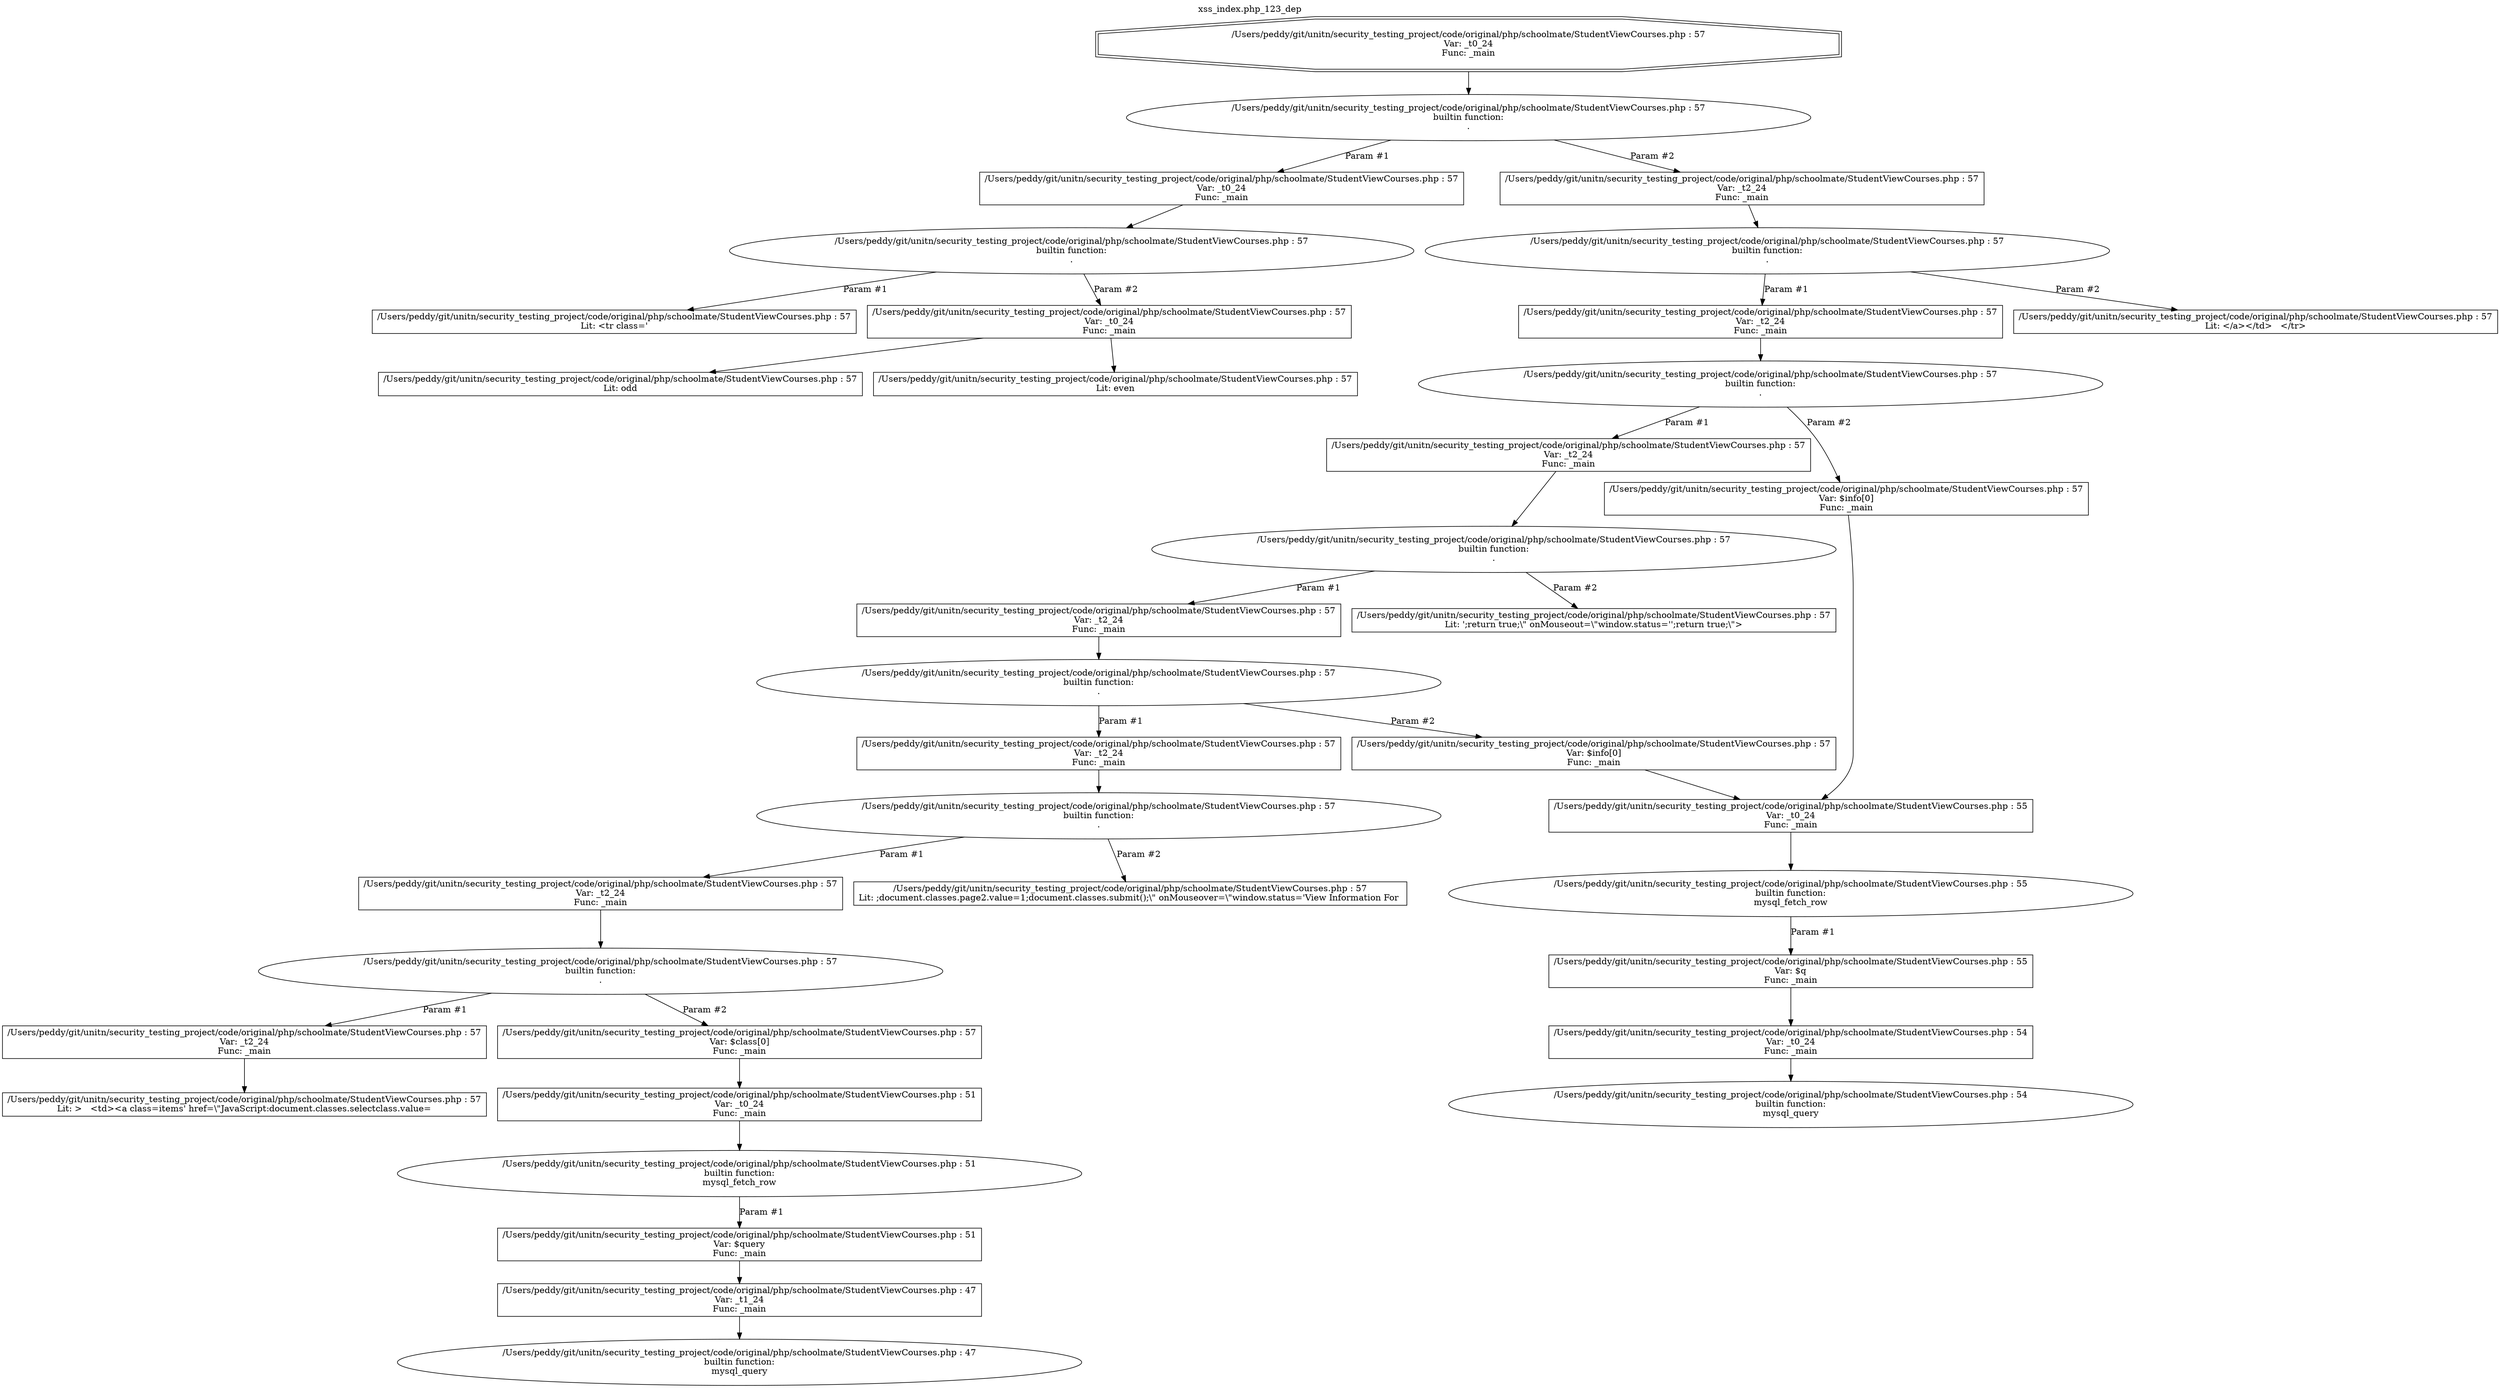 digraph cfg {
  label="xss_index.php_123_dep";
  labelloc=t;
  n1 [shape=doubleoctagon, label="/Users/peddy/git/unitn/security_testing_project/code/original/php/schoolmate/StudentViewCourses.php : 57\nVar: _t0_24\nFunc: _main\n"];
  n2 [shape=ellipse, label="/Users/peddy/git/unitn/security_testing_project/code/original/php/schoolmate/StudentViewCourses.php : 57\nbuiltin function:\n.\n"];
  n3 [shape=box, label="/Users/peddy/git/unitn/security_testing_project/code/original/php/schoolmate/StudentViewCourses.php : 57\nVar: _t0_24\nFunc: _main\n"];
  n4 [shape=ellipse, label="/Users/peddy/git/unitn/security_testing_project/code/original/php/schoolmate/StudentViewCourses.php : 57\nbuiltin function:\n.\n"];
  n5 [shape=box, label="/Users/peddy/git/unitn/security_testing_project/code/original/php/schoolmate/StudentViewCourses.php : 57\nLit: <tr class='\n"];
  n6 [shape=box, label="/Users/peddy/git/unitn/security_testing_project/code/original/php/schoolmate/StudentViewCourses.php : 57\nVar: _t0_24\nFunc: _main\n"];
  n7 [shape=box, label="/Users/peddy/git/unitn/security_testing_project/code/original/php/schoolmate/StudentViewCourses.php : 57\nLit: odd\n"];
  n8 [shape=box, label="/Users/peddy/git/unitn/security_testing_project/code/original/php/schoolmate/StudentViewCourses.php : 57\nLit: even\n"];
  n9 [shape=box, label="/Users/peddy/git/unitn/security_testing_project/code/original/php/schoolmate/StudentViewCourses.php : 57\nVar: _t2_24\nFunc: _main\n"];
  n10 [shape=ellipse, label="/Users/peddy/git/unitn/security_testing_project/code/original/php/schoolmate/StudentViewCourses.php : 57\nbuiltin function:\n.\n"];
  n11 [shape=box, label="/Users/peddy/git/unitn/security_testing_project/code/original/php/schoolmate/StudentViewCourses.php : 57\nVar: _t2_24\nFunc: _main\n"];
  n12 [shape=ellipse, label="/Users/peddy/git/unitn/security_testing_project/code/original/php/schoolmate/StudentViewCourses.php : 57\nbuiltin function:\n.\n"];
  n13 [shape=box, label="/Users/peddy/git/unitn/security_testing_project/code/original/php/schoolmate/StudentViewCourses.php : 57\nVar: _t2_24\nFunc: _main\n"];
  n14 [shape=ellipse, label="/Users/peddy/git/unitn/security_testing_project/code/original/php/schoolmate/StudentViewCourses.php : 57\nbuiltin function:\n.\n"];
  n15 [shape=box, label="/Users/peddy/git/unitn/security_testing_project/code/original/php/schoolmate/StudentViewCourses.php : 57\nVar: _t2_24\nFunc: _main\n"];
  n16 [shape=ellipse, label="/Users/peddy/git/unitn/security_testing_project/code/original/php/schoolmate/StudentViewCourses.php : 57\nbuiltin function:\n.\n"];
  n17 [shape=box, label="/Users/peddy/git/unitn/security_testing_project/code/original/php/schoolmate/StudentViewCourses.php : 57\nVar: _t2_24\nFunc: _main\n"];
  n18 [shape=ellipse, label="/Users/peddy/git/unitn/security_testing_project/code/original/php/schoolmate/StudentViewCourses.php : 57\nbuiltin function:\n.\n"];
  n19 [shape=box, label="/Users/peddy/git/unitn/security_testing_project/code/original/php/schoolmate/StudentViewCourses.php : 57\nVar: _t2_24\nFunc: _main\n"];
  n20 [shape=ellipse, label="/Users/peddy/git/unitn/security_testing_project/code/original/php/schoolmate/StudentViewCourses.php : 57\nbuiltin function:\n.\n"];
  n21 [shape=box, label="/Users/peddy/git/unitn/security_testing_project/code/original/php/schoolmate/StudentViewCourses.php : 57\nVar: _t2_24\nFunc: _main\n"];
  n22 [shape=box, label="/Users/peddy/git/unitn/security_testing_project/code/original/php/schoolmate/StudentViewCourses.php : 57\nLit: >   <td><a class=items' href=\\\"JavaScript:document.classes.selectclass.value=\n"];
  n23 [shape=box, label="/Users/peddy/git/unitn/security_testing_project/code/original/php/schoolmate/StudentViewCourses.php : 57\nVar: $class[0]\nFunc: _main\n"];
  n24 [shape=box, label="/Users/peddy/git/unitn/security_testing_project/code/original/php/schoolmate/StudentViewCourses.php : 51\nVar: _t0_24\nFunc: _main\n"];
  n25 [shape=ellipse, label="/Users/peddy/git/unitn/security_testing_project/code/original/php/schoolmate/StudentViewCourses.php : 51\nbuiltin function:\nmysql_fetch_row\n"];
  n26 [shape=box, label="/Users/peddy/git/unitn/security_testing_project/code/original/php/schoolmate/StudentViewCourses.php : 51\nVar: $query\nFunc: _main\n"];
  n27 [shape=box, label="/Users/peddy/git/unitn/security_testing_project/code/original/php/schoolmate/StudentViewCourses.php : 47\nVar: _t1_24\nFunc: _main\n"];
  n28 [shape=ellipse, label="/Users/peddy/git/unitn/security_testing_project/code/original/php/schoolmate/StudentViewCourses.php : 47\nbuiltin function:\nmysql_query\n"];
  n29 [shape=box, label="/Users/peddy/git/unitn/security_testing_project/code/original/php/schoolmate/StudentViewCourses.php : 57\nLit: ;document.classes.page2.value=1;document.classes.submit();\\\" onMouseover=\\\"window.status='View Information For \n"];
  n30 [shape=box, label="/Users/peddy/git/unitn/security_testing_project/code/original/php/schoolmate/StudentViewCourses.php : 57\nVar: $info[0]\nFunc: _main\n"];
  n31 [shape=box, label="/Users/peddy/git/unitn/security_testing_project/code/original/php/schoolmate/StudentViewCourses.php : 55\nVar: _t0_24\nFunc: _main\n"];
  n32 [shape=ellipse, label="/Users/peddy/git/unitn/security_testing_project/code/original/php/schoolmate/StudentViewCourses.php : 55\nbuiltin function:\nmysql_fetch_row\n"];
  n33 [shape=box, label="/Users/peddy/git/unitn/security_testing_project/code/original/php/schoolmate/StudentViewCourses.php : 55\nVar: $q\nFunc: _main\n"];
  n34 [shape=box, label="/Users/peddy/git/unitn/security_testing_project/code/original/php/schoolmate/StudentViewCourses.php : 54\nVar: _t0_24\nFunc: _main\n"];
  n35 [shape=ellipse, label="/Users/peddy/git/unitn/security_testing_project/code/original/php/schoolmate/StudentViewCourses.php : 54\nbuiltin function:\nmysql_query\n"];
  n36 [shape=box, label="/Users/peddy/git/unitn/security_testing_project/code/original/php/schoolmate/StudentViewCourses.php : 57\nLit: ';return true;\\\" onMouseout=\\\"window.status='';return true;\\\">\n"];
  n37 [shape=box, label="/Users/peddy/git/unitn/security_testing_project/code/original/php/schoolmate/StudentViewCourses.php : 57\nVar: $info[0]\nFunc: _main\n"];
  n38 [shape=box, label="/Users/peddy/git/unitn/security_testing_project/code/original/php/schoolmate/StudentViewCourses.php : 57\nLit: </a></td>   </tr>\n"];
  n1 -> n2;
  n3 -> n4;
  n4 -> n5[label="Param #1"];
  n4 -> n6[label="Param #2"];
  n6 -> n7;
  n6 -> n8;
  n2 -> n3[label="Param #1"];
  n2 -> n9[label="Param #2"];
  n9 -> n10;
  n11 -> n12;
  n13 -> n14;
  n15 -> n16;
  n17 -> n18;
  n19 -> n20;
  n21 -> n22;
  n20 -> n21[label="Param #1"];
  n20 -> n23[label="Param #2"];
  n24 -> n25;
  n27 -> n28;
  n26 -> n27;
  n25 -> n26[label="Param #1"];
  n23 -> n24;
  n18 -> n19[label="Param #1"];
  n18 -> n29[label="Param #2"];
  n16 -> n17[label="Param #1"];
  n16 -> n30[label="Param #2"];
  n31 -> n32;
  n34 -> n35;
  n33 -> n34;
  n32 -> n33[label="Param #1"];
  n30 -> n31;
  n14 -> n15[label="Param #1"];
  n14 -> n36[label="Param #2"];
  n12 -> n13[label="Param #1"];
  n12 -> n37[label="Param #2"];
  n37 -> n31;
  n10 -> n11[label="Param #1"];
  n10 -> n38[label="Param #2"];
}
